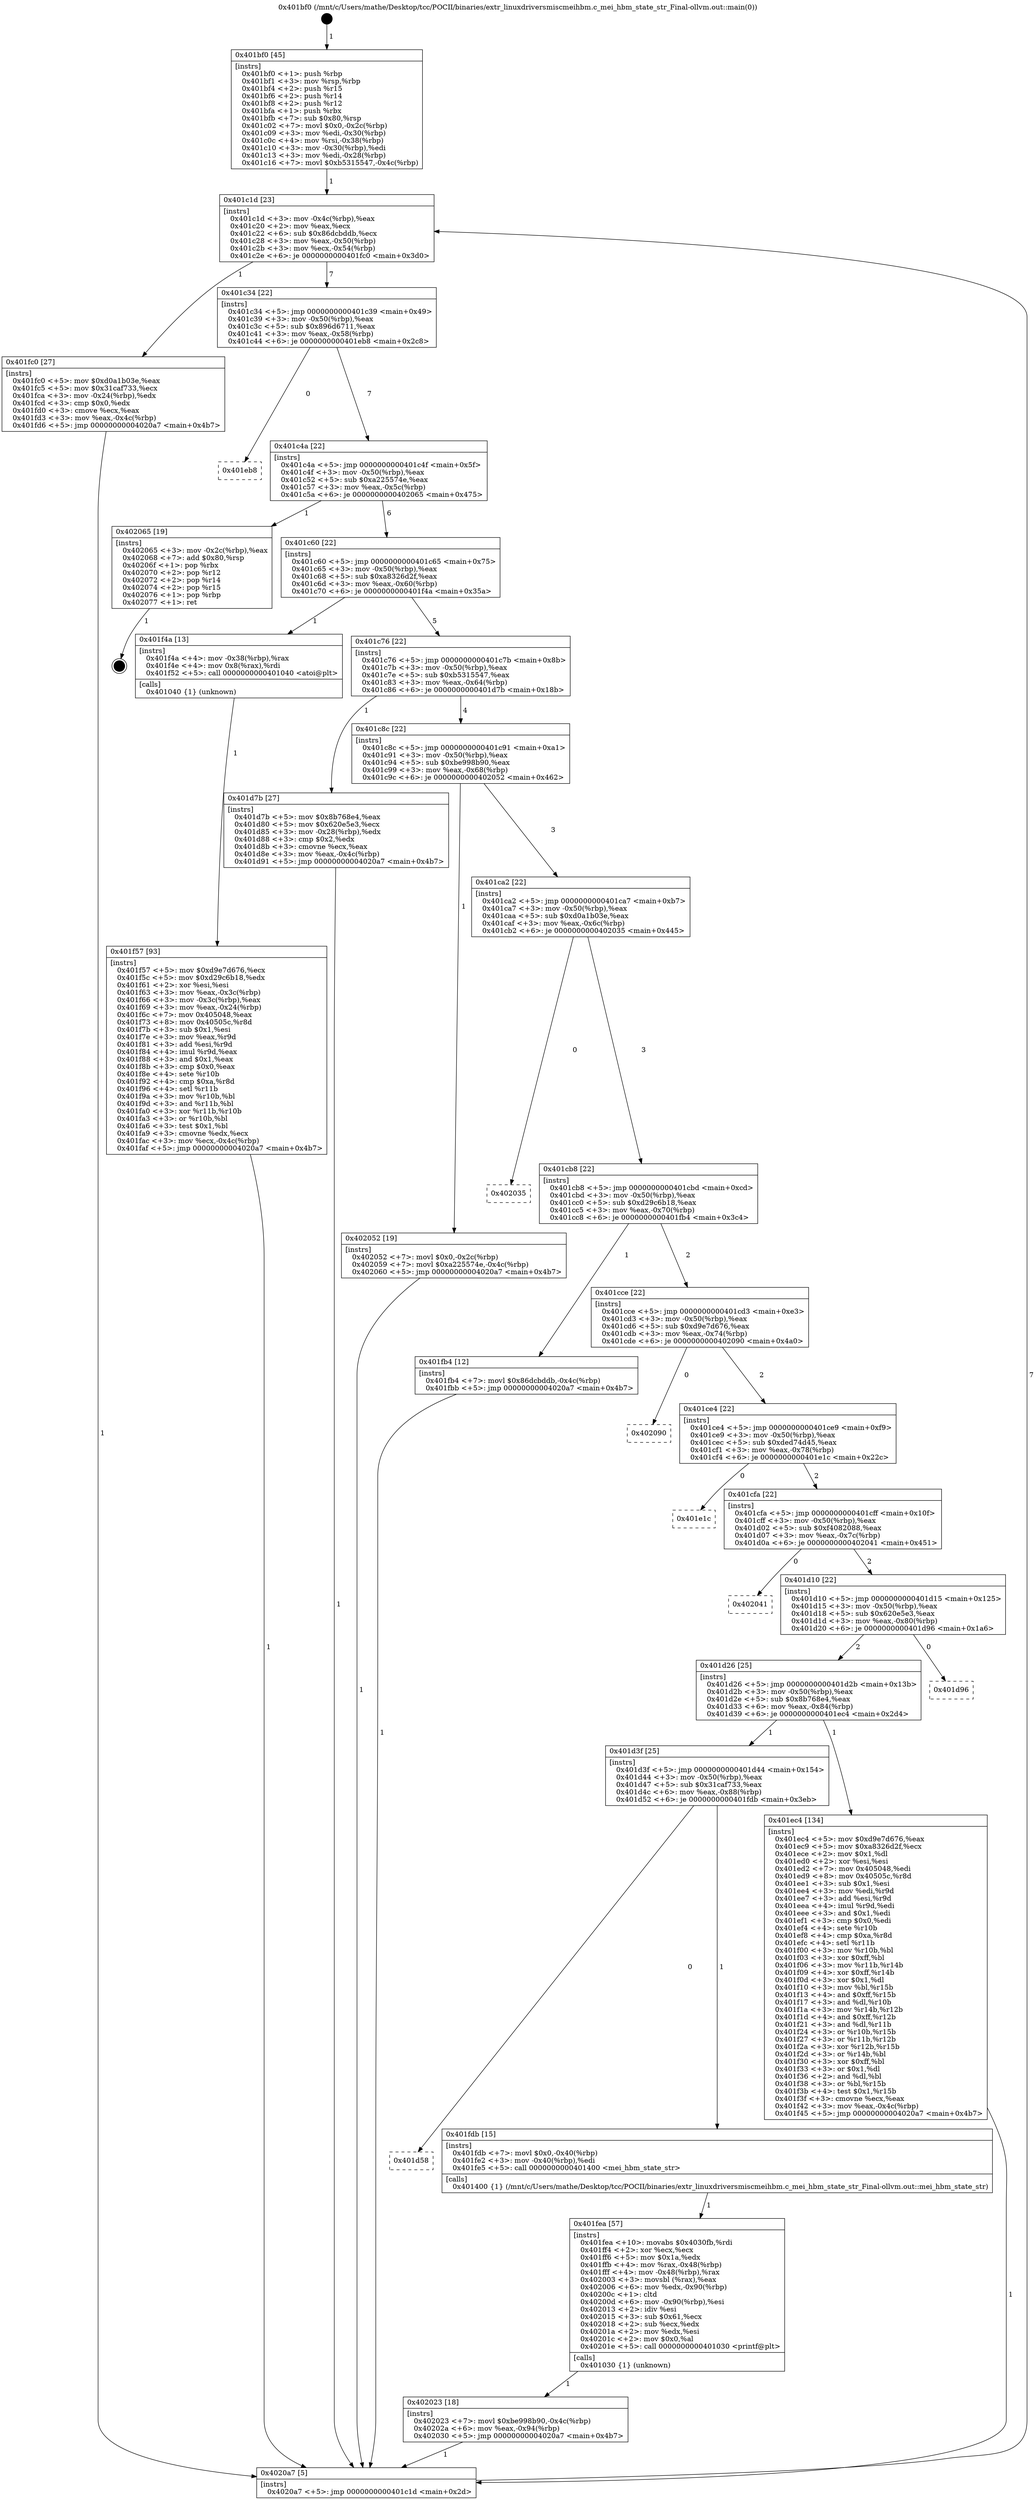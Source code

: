 digraph "0x401bf0" {
  label = "0x401bf0 (/mnt/c/Users/mathe/Desktop/tcc/POCII/binaries/extr_linuxdriversmiscmeihbm.c_mei_hbm_state_str_Final-ollvm.out::main(0))"
  labelloc = "t"
  node[shape=record]

  Entry [label="",width=0.3,height=0.3,shape=circle,fillcolor=black,style=filled]
  "0x401c1d" [label="{
     0x401c1d [23]\l
     | [instrs]\l
     &nbsp;&nbsp;0x401c1d \<+3\>: mov -0x4c(%rbp),%eax\l
     &nbsp;&nbsp;0x401c20 \<+2\>: mov %eax,%ecx\l
     &nbsp;&nbsp;0x401c22 \<+6\>: sub $0x86dcbddb,%ecx\l
     &nbsp;&nbsp;0x401c28 \<+3\>: mov %eax,-0x50(%rbp)\l
     &nbsp;&nbsp;0x401c2b \<+3\>: mov %ecx,-0x54(%rbp)\l
     &nbsp;&nbsp;0x401c2e \<+6\>: je 0000000000401fc0 \<main+0x3d0\>\l
  }"]
  "0x401fc0" [label="{
     0x401fc0 [27]\l
     | [instrs]\l
     &nbsp;&nbsp;0x401fc0 \<+5\>: mov $0xd0a1b03e,%eax\l
     &nbsp;&nbsp;0x401fc5 \<+5\>: mov $0x31caf733,%ecx\l
     &nbsp;&nbsp;0x401fca \<+3\>: mov -0x24(%rbp),%edx\l
     &nbsp;&nbsp;0x401fcd \<+3\>: cmp $0x0,%edx\l
     &nbsp;&nbsp;0x401fd0 \<+3\>: cmove %ecx,%eax\l
     &nbsp;&nbsp;0x401fd3 \<+3\>: mov %eax,-0x4c(%rbp)\l
     &nbsp;&nbsp;0x401fd6 \<+5\>: jmp 00000000004020a7 \<main+0x4b7\>\l
  }"]
  "0x401c34" [label="{
     0x401c34 [22]\l
     | [instrs]\l
     &nbsp;&nbsp;0x401c34 \<+5\>: jmp 0000000000401c39 \<main+0x49\>\l
     &nbsp;&nbsp;0x401c39 \<+3\>: mov -0x50(%rbp),%eax\l
     &nbsp;&nbsp;0x401c3c \<+5\>: sub $0x896d6711,%eax\l
     &nbsp;&nbsp;0x401c41 \<+3\>: mov %eax,-0x58(%rbp)\l
     &nbsp;&nbsp;0x401c44 \<+6\>: je 0000000000401eb8 \<main+0x2c8\>\l
  }"]
  Exit [label="",width=0.3,height=0.3,shape=circle,fillcolor=black,style=filled,peripheries=2]
  "0x401eb8" [label="{
     0x401eb8\l
  }", style=dashed]
  "0x401c4a" [label="{
     0x401c4a [22]\l
     | [instrs]\l
     &nbsp;&nbsp;0x401c4a \<+5\>: jmp 0000000000401c4f \<main+0x5f\>\l
     &nbsp;&nbsp;0x401c4f \<+3\>: mov -0x50(%rbp),%eax\l
     &nbsp;&nbsp;0x401c52 \<+5\>: sub $0xa225574e,%eax\l
     &nbsp;&nbsp;0x401c57 \<+3\>: mov %eax,-0x5c(%rbp)\l
     &nbsp;&nbsp;0x401c5a \<+6\>: je 0000000000402065 \<main+0x475\>\l
  }"]
  "0x402023" [label="{
     0x402023 [18]\l
     | [instrs]\l
     &nbsp;&nbsp;0x402023 \<+7\>: movl $0xbe998b90,-0x4c(%rbp)\l
     &nbsp;&nbsp;0x40202a \<+6\>: mov %eax,-0x94(%rbp)\l
     &nbsp;&nbsp;0x402030 \<+5\>: jmp 00000000004020a7 \<main+0x4b7\>\l
  }"]
  "0x402065" [label="{
     0x402065 [19]\l
     | [instrs]\l
     &nbsp;&nbsp;0x402065 \<+3\>: mov -0x2c(%rbp),%eax\l
     &nbsp;&nbsp;0x402068 \<+7\>: add $0x80,%rsp\l
     &nbsp;&nbsp;0x40206f \<+1\>: pop %rbx\l
     &nbsp;&nbsp;0x402070 \<+2\>: pop %r12\l
     &nbsp;&nbsp;0x402072 \<+2\>: pop %r14\l
     &nbsp;&nbsp;0x402074 \<+2\>: pop %r15\l
     &nbsp;&nbsp;0x402076 \<+1\>: pop %rbp\l
     &nbsp;&nbsp;0x402077 \<+1\>: ret\l
  }"]
  "0x401c60" [label="{
     0x401c60 [22]\l
     | [instrs]\l
     &nbsp;&nbsp;0x401c60 \<+5\>: jmp 0000000000401c65 \<main+0x75\>\l
     &nbsp;&nbsp;0x401c65 \<+3\>: mov -0x50(%rbp),%eax\l
     &nbsp;&nbsp;0x401c68 \<+5\>: sub $0xa8326d2f,%eax\l
     &nbsp;&nbsp;0x401c6d \<+3\>: mov %eax,-0x60(%rbp)\l
     &nbsp;&nbsp;0x401c70 \<+6\>: je 0000000000401f4a \<main+0x35a\>\l
  }"]
  "0x401fea" [label="{
     0x401fea [57]\l
     | [instrs]\l
     &nbsp;&nbsp;0x401fea \<+10\>: movabs $0x4030fb,%rdi\l
     &nbsp;&nbsp;0x401ff4 \<+2\>: xor %ecx,%ecx\l
     &nbsp;&nbsp;0x401ff6 \<+5\>: mov $0x1a,%edx\l
     &nbsp;&nbsp;0x401ffb \<+4\>: mov %rax,-0x48(%rbp)\l
     &nbsp;&nbsp;0x401fff \<+4\>: mov -0x48(%rbp),%rax\l
     &nbsp;&nbsp;0x402003 \<+3\>: movsbl (%rax),%eax\l
     &nbsp;&nbsp;0x402006 \<+6\>: mov %edx,-0x90(%rbp)\l
     &nbsp;&nbsp;0x40200c \<+1\>: cltd\l
     &nbsp;&nbsp;0x40200d \<+6\>: mov -0x90(%rbp),%esi\l
     &nbsp;&nbsp;0x402013 \<+2\>: idiv %esi\l
     &nbsp;&nbsp;0x402015 \<+3\>: sub $0x61,%ecx\l
     &nbsp;&nbsp;0x402018 \<+2\>: sub %ecx,%edx\l
     &nbsp;&nbsp;0x40201a \<+2\>: mov %edx,%esi\l
     &nbsp;&nbsp;0x40201c \<+2\>: mov $0x0,%al\l
     &nbsp;&nbsp;0x40201e \<+5\>: call 0000000000401030 \<printf@plt\>\l
     | [calls]\l
     &nbsp;&nbsp;0x401030 \{1\} (unknown)\l
  }"]
  "0x401f4a" [label="{
     0x401f4a [13]\l
     | [instrs]\l
     &nbsp;&nbsp;0x401f4a \<+4\>: mov -0x38(%rbp),%rax\l
     &nbsp;&nbsp;0x401f4e \<+4\>: mov 0x8(%rax),%rdi\l
     &nbsp;&nbsp;0x401f52 \<+5\>: call 0000000000401040 \<atoi@plt\>\l
     | [calls]\l
     &nbsp;&nbsp;0x401040 \{1\} (unknown)\l
  }"]
  "0x401c76" [label="{
     0x401c76 [22]\l
     | [instrs]\l
     &nbsp;&nbsp;0x401c76 \<+5\>: jmp 0000000000401c7b \<main+0x8b\>\l
     &nbsp;&nbsp;0x401c7b \<+3\>: mov -0x50(%rbp),%eax\l
     &nbsp;&nbsp;0x401c7e \<+5\>: sub $0xb5315547,%eax\l
     &nbsp;&nbsp;0x401c83 \<+3\>: mov %eax,-0x64(%rbp)\l
     &nbsp;&nbsp;0x401c86 \<+6\>: je 0000000000401d7b \<main+0x18b\>\l
  }"]
  "0x401d58" [label="{
     0x401d58\l
  }", style=dashed]
  "0x401d7b" [label="{
     0x401d7b [27]\l
     | [instrs]\l
     &nbsp;&nbsp;0x401d7b \<+5\>: mov $0x8b768e4,%eax\l
     &nbsp;&nbsp;0x401d80 \<+5\>: mov $0x620e5e3,%ecx\l
     &nbsp;&nbsp;0x401d85 \<+3\>: mov -0x28(%rbp),%edx\l
     &nbsp;&nbsp;0x401d88 \<+3\>: cmp $0x2,%edx\l
     &nbsp;&nbsp;0x401d8b \<+3\>: cmovne %ecx,%eax\l
     &nbsp;&nbsp;0x401d8e \<+3\>: mov %eax,-0x4c(%rbp)\l
     &nbsp;&nbsp;0x401d91 \<+5\>: jmp 00000000004020a7 \<main+0x4b7\>\l
  }"]
  "0x401c8c" [label="{
     0x401c8c [22]\l
     | [instrs]\l
     &nbsp;&nbsp;0x401c8c \<+5\>: jmp 0000000000401c91 \<main+0xa1\>\l
     &nbsp;&nbsp;0x401c91 \<+3\>: mov -0x50(%rbp),%eax\l
     &nbsp;&nbsp;0x401c94 \<+5\>: sub $0xbe998b90,%eax\l
     &nbsp;&nbsp;0x401c99 \<+3\>: mov %eax,-0x68(%rbp)\l
     &nbsp;&nbsp;0x401c9c \<+6\>: je 0000000000402052 \<main+0x462\>\l
  }"]
  "0x4020a7" [label="{
     0x4020a7 [5]\l
     | [instrs]\l
     &nbsp;&nbsp;0x4020a7 \<+5\>: jmp 0000000000401c1d \<main+0x2d\>\l
  }"]
  "0x401bf0" [label="{
     0x401bf0 [45]\l
     | [instrs]\l
     &nbsp;&nbsp;0x401bf0 \<+1\>: push %rbp\l
     &nbsp;&nbsp;0x401bf1 \<+3\>: mov %rsp,%rbp\l
     &nbsp;&nbsp;0x401bf4 \<+2\>: push %r15\l
     &nbsp;&nbsp;0x401bf6 \<+2\>: push %r14\l
     &nbsp;&nbsp;0x401bf8 \<+2\>: push %r12\l
     &nbsp;&nbsp;0x401bfa \<+1\>: push %rbx\l
     &nbsp;&nbsp;0x401bfb \<+7\>: sub $0x80,%rsp\l
     &nbsp;&nbsp;0x401c02 \<+7\>: movl $0x0,-0x2c(%rbp)\l
     &nbsp;&nbsp;0x401c09 \<+3\>: mov %edi,-0x30(%rbp)\l
     &nbsp;&nbsp;0x401c0c \<+4\>: mov %rsi,-0x38(%rbp)\l
     &nbsp;&nbsp;0x401c10 \<+3\>: mov -0x30(%rbp),%edi\l
     &nbsp;&nbsp;0x401c13 \<+3\>: mov %edi,-0x28(%rbp)\l
     &nbsp;&nbsp;0x401c16 \<+7\>: movl $0xb5315547,-0x4c(%rbp)\l
  }"]
  "0x401fdb" [label="{
     0x401fdb [15]\l
     | [instrs]\l
     &nbsp;&nbsp;0x401fdb \<+7\>: movl $0x0,-0x40(%rbp)\l
     &nbsp;&nbsp;0x401fe2 \<+3\>: mov -0x40(%rbp),%edi\l
     &nbsp;&nbsp;0x401fe5 \<+5\>: call 0000000000401400 \<mei_hbm_state_str\>\l
     | [calls]\l
     &nbsp;&nbsp;0x401400 \{1\} (/mnt/c/Users/mathe/Desktop/tcc/POCII/binaries/extr_linuxdriversmiscmeihbm.c_mei_hbm_state_str_Final-ollvm.out::mei_hbm_state_str)\l
  }"]
  "0x402052" [label="{
     0x402052 [19]\l
     | [instrs]\l
     &nbsp;&nbsp;0x402052 \<+7\>: movl $0x0,-0x2c(%rbp)\l
     &nbsp;&nbsp;0x402059 \<+7\>: movl $0xa225574e,-0x4c(%rbp)\l
     &nbsp;&nbsp;0x402060 \<+5\>: jmp 00000000004020a7 \<main+0x4b7\>\l
  }"]
  "0x401ca2" [label="{
     0x401ca2 [22]\l
     | [instrs]\l
     &nbsp;&nbsp;0x401ca2 \<+5\>: jmp 0000000000401ca7 \<main+0xb7\>\l
     &nbsp;&nbsp;0x401ca7 \<+3\>: mov -0x50(%rbp),%eax\l
     &nbsp;&nbsp;0x401caa \<+5\>: sub $0xd0a1b03e,%eax\l
     &nbsp;&nbsp;0x401caf \<+3\>: mov %eax,-0x6c(%rbp)\l
     &nbsp;&nbsp;0x401cb2 \<+6\>: je 0000000000402035 \<main+0x445\>\l
  }"]
  "0x401f57" [label="{
     0x401f57 [93]\l
     | [instrs]\l
     &nbsp;&nbsp;0x401f57 \<+5\>: mov $0xd9e7d676,%ecx\l
     &nbsp;&nbsp;0x401f5c \<+5\>: mov $0xd29c6b18,%edx\l
     &nbsp;&nbsp;0x401f61 \<+2\>: xor %esi,%esi\l
     &nbsp;&nbsp;0x401f63 \<+3\>: mov %eax,-0x3c(%rbp)\l
     &nbsp;&nbsp;0x401f66 \<+3\>: mov -0x3c(%rbp),%eax\l
     &nbsp;&nbsp;0x401f69 \<+3\>: mov %eax,-0x24(%rbp)\l
     &nbsp;&nbsp;0x401f6c \<+7\>: mov 0x405048,%eax\l
     &nbsp;&nbsp;0x401f73 \<+8\>: mov 0x40505c,%r8d\l
     &nbsp;&nbsp;0x401f7b \<+3\>: sub $0x1,%esi\l
     &nbsp;&nbsp;0x401f7e \<+3\>: mov %eax,%r9d\l
     &nbsp;&nbsp;0x401f81 \<+3\>: add %esi,%r9d\l
     &nbsp;&nbsp;0x401f84 \<+4\>: imul %r9d,%eax\l
     &nbsp;&nbsp;0x401f88 \<+3\>: and $0x1,%eax\l
     &nbsp;&nbsp;0x401f8b \<+3\>: cmp $0x0,%eax\l
     &nbsp;&nbsp;0x401f8e \<+4\>: sete %r10b\l
     &nbsp;&nbsp;0x401f92 \<+4\>: cmp $0xa,%r8d\l
     &nbsp;&nbsp;0x401f96 \<+4\>: setl %r11b\l
     &nbsp;&nbsp;0x401f9a \<+3\>: mov %r10b,%bl\l
     &nbsp;&nbsp;0x401f9d \<+3\>: and %r11b,%bl\l
     &nbsp;&nbsp;0x401fa0 \<+3\>: xor %r11b,%r10b\l
     &nbsp;&nbsp;0x401fa3 \<+3\>: or %r10b,%bl\l
     &nbsp;&nbsp;0x401fa6 \<+3\>: test $0x1,%bl\l
     &nbsp;&nbsp;0x401fa9 \<+3\>: cmovne %edx,%ecx\l
     &nbsp;&nbsp;0x401fac \<+3\>: mov %ecx,-0x4c(%rbp)\l
     &nbsp;&nbsp;0x401faf \<+5\>: jmp 00000000004020a7 \<main+0x4b7\>\l
  }"]
  "0x402035" [label="{
     0x402035\l
  }", style=dashed]
  "0x401cb8" [label="{
     0x401cb8 [22]\l
     | [instrs]\l
     &nbsp;&nbsp;0x401cb8 \<+5\>: jmp 0000000000401cbd \<main+0xcd\>\l
     &nbsp;&nbsp;0x401cbd \<+3\>: mov -0x50(%rbp),%eax\l
     &nbsp;&nbsp;0x401cc0 \<+5\>: sub $0xd29c6b18,%eax\l
     &nbsp;&nbsp;0x401cc5 \<+3\>: mov %eax,-0x70(%rbp)\l
     &nbsp;&nbsp;0x401cc8 \<+6\>: je 0000000000401fb4 \<main+0x3c4\>\l
  }"]
  "0x401d3f" [label="{
     0x401d3f [25]\l
     | [instrs]\l
     &nbsp;&nbsp;0x401d3f \<+5\>: jmp 0000000000401d44 \<main+0x154\>\l
     &nbsp;&nbsp;0x401d44 \<+3\>: mov -0x50(%rbp),%eax\l
     &nbsp;&nbsp;0x401d47 \<+5\>: sub $0x31caf733,%eax\l
     &nbsp;&nbsp;0x401d4c \<+6\>: mov %eax,-0x88(%rbp)\l
     &nbsp;&nbsp;0x401d52 \<+6\>: je 0000000000401fdb \<main+0x3eb\>\l
  }"]
  "0x401fb4" [label="{
     0x401fb4 [12]\l
     | [instrs]\l
     &nbsp;&nbsp;0x401fb4 \<+7\>: movl $0x86dcbddb,-0x4c(%rbp)\l
     &nbsp;&nbsp;0x401fbb \<+5\>: jmp 00000000004020a7 \<main+0x4b7\>\l
  }"]
  "0x401cce" [label="{
     0x401cce [22]\l
     | [instrs]\l
     &nbsp;&nbsp;0x401cce \<+5\>: jmp 0000000000401cd3 \<main+0xe3\>\l
     &nbsp;&nbsp;0x401cd3 \<+3\>: mov -0x50(%rbp),%eax\l
     &nbsp;&nbsp;0x401cd6 \<+5\>: sub $0xd9e7d676,%eax\l
     &nbsp;&nbsp;0x401cdb \<+3\>: mov %eax,-0x74(%rbp)\l
     &nbsp;&nbsp;0x401cde \<+6\>: je 0000000000402090 \<main+0x4a0\>\l
  }"]
  "0x401ec4" [label="{
     0x401ec4 [134]\l
     | [instrs]\l
     &nbsp;&nbsp;0x401ec4 \<+5\>: mov $0xd9e7d676,%eax\l
     &nbsp;&nbsp;0x401ec9 \<+5\>: mov $0xa8326d2f,%ecx\l
     &nbsp;&nbsp;0x401ece \<+2\>: mov $0x1,%dl\l
     &nbsp;&nbsp;0x401ed0 \<+2\>: xor %esi,%esi\l
     &nbsp;&nbsp;0x401ed2 \<+7\>: mov 0x405048,%edi\l
     &nbsp;&nbsp;0x401ed9 \<+8\>: mov 0x40505c,%r8d\l
     &nbsp;&nbsp;0x401ee1 \<+3\>: sub $0x1,%esi\l
     &nbsp;&nbsp;0x401ee4 \<+3\>: mov %edi,%r9d\l
     &nbsp;&nbsp;0x401ee7 \<+3\>: add %esi,%r9d\l
     &nbsp;&nbsp;0x401eea \<+4\>: imul %r9d,%edi\l
     &nbsp;&nbsp;0x401eee \<+3\>: and $0x1,%edi\l
     &nbsp;&nbsp;0x401ef1 \<+3\>: cmp $0x0,%edi\l
     &nbsp;&nbsp;0x401ef4 \<+4\>: sete %r10b\l
     &nbsp;&nbsp;0x401ef8 \<+4\>: cmp $0xa,%r8d\l
     &nbsp;&nbsp;0x401efc \<+4\>: setl %r11b\l
     &nbsp;&nbsp;0x401f00 \<+3\>: mov %r10b,%bl\l
     &nbsp;&nbsp;0x401f03 \<+3\>: xor $0xff,%bl\l
     &nbsp;&nbsp;0x401f06 \<+3\>: mov %r11b,%r14b\l
     &nbsp;&nbsp;0x401f09 \<+4\>: xor $0xff,%r14b\l
     &nbsp;&nbsp;0x401f0d \<+3\>: xor $0x1,%dl\l
     &nbsp;&nbsp;0x401f10 \<+3\>: mov %bl,%r15b\l
     &nbsp;&nbsp;0x401f13 \<+4\>: and $0xff,%r15b\l
     &nbsp;&nbsp;0x401f17 \<+3\>: and %dl,%r10b\l
     &nbsp;&nbsp;0x401f1a \<+3\>: mov %r14b,%r12b\l
     &nbsp;&nbsp;0x401f1d \<+4\>: and $0xff,%r12b\l
     &nbsp;&nbsp;0x401f21 \<+3\>: and %dl,%r11b\l
     &nbsp;&nbsp;0x401f24 \<+3\>: or %r10b,%r15b\l
     &nbsp;&nbsp;0x401f27 \<+3\>: or %r11b,%r12b\l
     &nbsp;&nbsp;0x401f2a \<+3\>: xor %r12b,%r15b\l
     &nbsp;&nbsp;0x401f2d \<+3\>: or %r14b,%bl\l
     &nbsp;&nbsp;0x401f30 \<+3\>: xor $0xff,%bl\l
     &nbsp;&nbsp;0x401f33 \<+3\>: or $0x1,%dl\l
     &nbsp;&nbsp;0x401f36 \<+2\>: and %dl,%bl\l
     &nbsp;&nbsp;0x401f38 \<+3\>: or %bl,%r15b\l
     &nbsp;&nbsp;0x401f3b \<+4\>: test $0x1,%r15b\l
     &nbsp;&nbsp;0x401f3f \<+3\>: cmovne %ecx,%eax\l
     &nbsp;&nbsp;0x401f42 \<+3\>: mov %eax,-0x4c(%rbp)\l
     &nbsp;&nbsp;0x401f45 \<+5\>: jmp 00000000004020a7 \<main+0x4b7\>\l
  }"]
  "0x402090" [label="{
     0x402090\l
  }", style=dashed]
  "0x401ce4" [label="{
     0x401ce4 [22]\l
     | [instrs]\l
     &nbsp;&nbsp;0x401ce4 \<+5\>: jmp 0000000000401ce9 \<main+0xf9\>\l
     &nbsp;&nbsp;0x401ce9 \<+3\>: mov -0x50(%rbp),%eax\l
     &nbsp;&nbsp;0x401cec \<+5\>: sub $0xded74d45,%eax\l
     &nbsp;&nbsp;0x401cf1 \<+3\>: mov %eax,-0x78(%rbp)\l
     &nbsp;&nbsp;0x401cf4 \<+6\>: je 0000000000401e1c \<main+0x22c\>\l
  }"]
  "0x401d26" [label="{
     0x401d26 [25]\l
     | [instrs]\l
     &nbsp;&nbsp;0x401d26 \<+5\>: jmp 0000000000401d2b \<main+0x13b\>\l
     &nbsp;&nbsp;0x401d2b \<+3\>: mov -0x50(%rbp),%eax\l
     &nbsp;&nbsp;0x401d2e \<+5\>: sub $0x8b768e4,%eax\l
     &nbsp;&nbsp;0x401d33 \<+6\>: mov %eax,-0x84(%rbp)\l
     &nbsp;&nbsp;0x401d39 \<+6\>: je 0000000000401ec4 \<main+0x2d4\>\l
  }"]
  "0x401e1c" [label="{
     0x401e1c\l
  }", style=dashed]
  "0x401cfa" [label="{
     0x401cfa [22]\l
     | [instrs]\l
     &nbsp;&nbsp;0x401cfa \<+5\>: jmp 0000000000401cff \<main+0x10f\>\l
     &nbsp;&nbsp;0x401cff \<+3\>: mov -0x50(%rbp),%eax\l
     &nbsp;&nbsp;0x401d02 \<+5\>: sub $0xf4082088,%eax\l
     &nbsp;&nbsp;0x401d07 \<+3\>: mov %eax,-0x7c(%rbp)\l
     &nbsp;&nbsp;0x401d0a \<+6\>: je 0000000000402041 \<main+0x451\>\l
  }"]
  "0x401d96" [label="{
     0x401d96\l
  }", style=dashed]
  "0x402041" [label="{
     0x402041\l
  }", style=dashed]
  "0x401d10" [label="{
     0x401d10 [22]\l
     | [instrs]\l
     &nbsp;&nbsp;0x401d10 \<+5\>: jmp 0000000000401d15 \<main+0x125\>\l
     &nbsp;&nbsp;0x401d15 \<+3\>: mov -0x50(%rbp),%eax\l
     &nbsp;&nbsp;0x401d18 \<+5\>: sub $0x620e5e3,%eax\l
     &nbsp;&nbsp;0x401d1d \<+3\>: mov %eax,-0x80(%rbp)\l
     &nbsp;&nbsp;0x401d20 \<+6\>: je 0000000000401d96 \<main+0x1a6\>\l
  }"]
  Entry -> "0x401bf0" [label=" 1"]
  "0x401c1d" -> "0x401fc0" [label=" 1"]
  "0x401c1d" -> "0x401c34" [label=" 7"]
  "0x402065" -> Exit [label=" 1"]
  "0x401c34" -> "0x401eb8" [label=" 0"]
  "0x401c34" -> "0x401c4a" [label=" 7"]
  "0x402052" -> "0x4020a7" [label=" 1"]
  "0x401c4a" -> "0x402065" [label=" 1"]
  "0x401c4a" -> "0x401c60" [label=" 6"]
  "0x402023" -> "0x4020a7" [label=" 1"]
  "0x401c60" -> "0x401f4a" [label=" 1"]
  "0x401c60" -> "0x401c76" [label=" 5"]
  "0x401fea" -> "0x402023" [label=" 1"]
  "0x401c76" -> "0x401d7b" [label=" 1"]
  "0x401c76" -> "0x401c8c" [label=" 4"]
  "0x401d7b" -> "0x4020a7" [label=" 1"]
  "0x401bf0" -> "0x401c1d" [label=" 1"]
  "0x4020a7" -> "0x401c1d" [label=" 7"]
  "0x401fdb" -> "0x401fea" [label=" 1"]
  "0x401c8c" -> "0x402052" [label=" 1"]
  "0x401c8c" -> "0x401ca2" [label=" 3"]
  "0x401d3f" -> "0x401d58" [label=" 0"]
  "0x401ca2" -> "0x402035" [label=" 0"]
  "0x401ca2" -> "0x401cb8" [label=" 3"]
  "0x401d3f" -> "0x401fdb" [label=" 1"]
  "0x401cb8" -> "0x401fb4" [label=" 1"]
  "0x401cb8" -> "0x401cce" [label=" 2"]
  "0x401fc0" -> "0x4020a7" [label=" 1"]
  "0x401cce" -> "0x402090" [label=" 0"]
  "0x401cce" -> "0x401ce4" [label=" 2"]
  "0x401fb4" -> "0x4020a7" [label=" 1"]
  "0x401ce4" -> "0x401e1c" [label=" 0"]
  "0x401ce4" -> "0x401cfa" [label=" 2"]
  "0x401f4a" -> "0x401f57" [label=" 1"]
  "0x401cfa" -> "0x402041" [label=" 0"]
  "0x401cfa" -> "0x401d10" [label=" 2"]
  "0x401ec4" -> "0x4020a7" [label=" 1"]
  "0x401d10" -> "0x401d96" [label=" 0"]
  "0x401d10" -> "0x401d26" [label=" 2"]
  "0x401f57" -> "0x4020a7" [label=" 1"]
  "0x401d26" -> "0x401ec4" [label=" 1"]
  "0x401d26" -> "0x401d3f" [label=" 1"]
}
